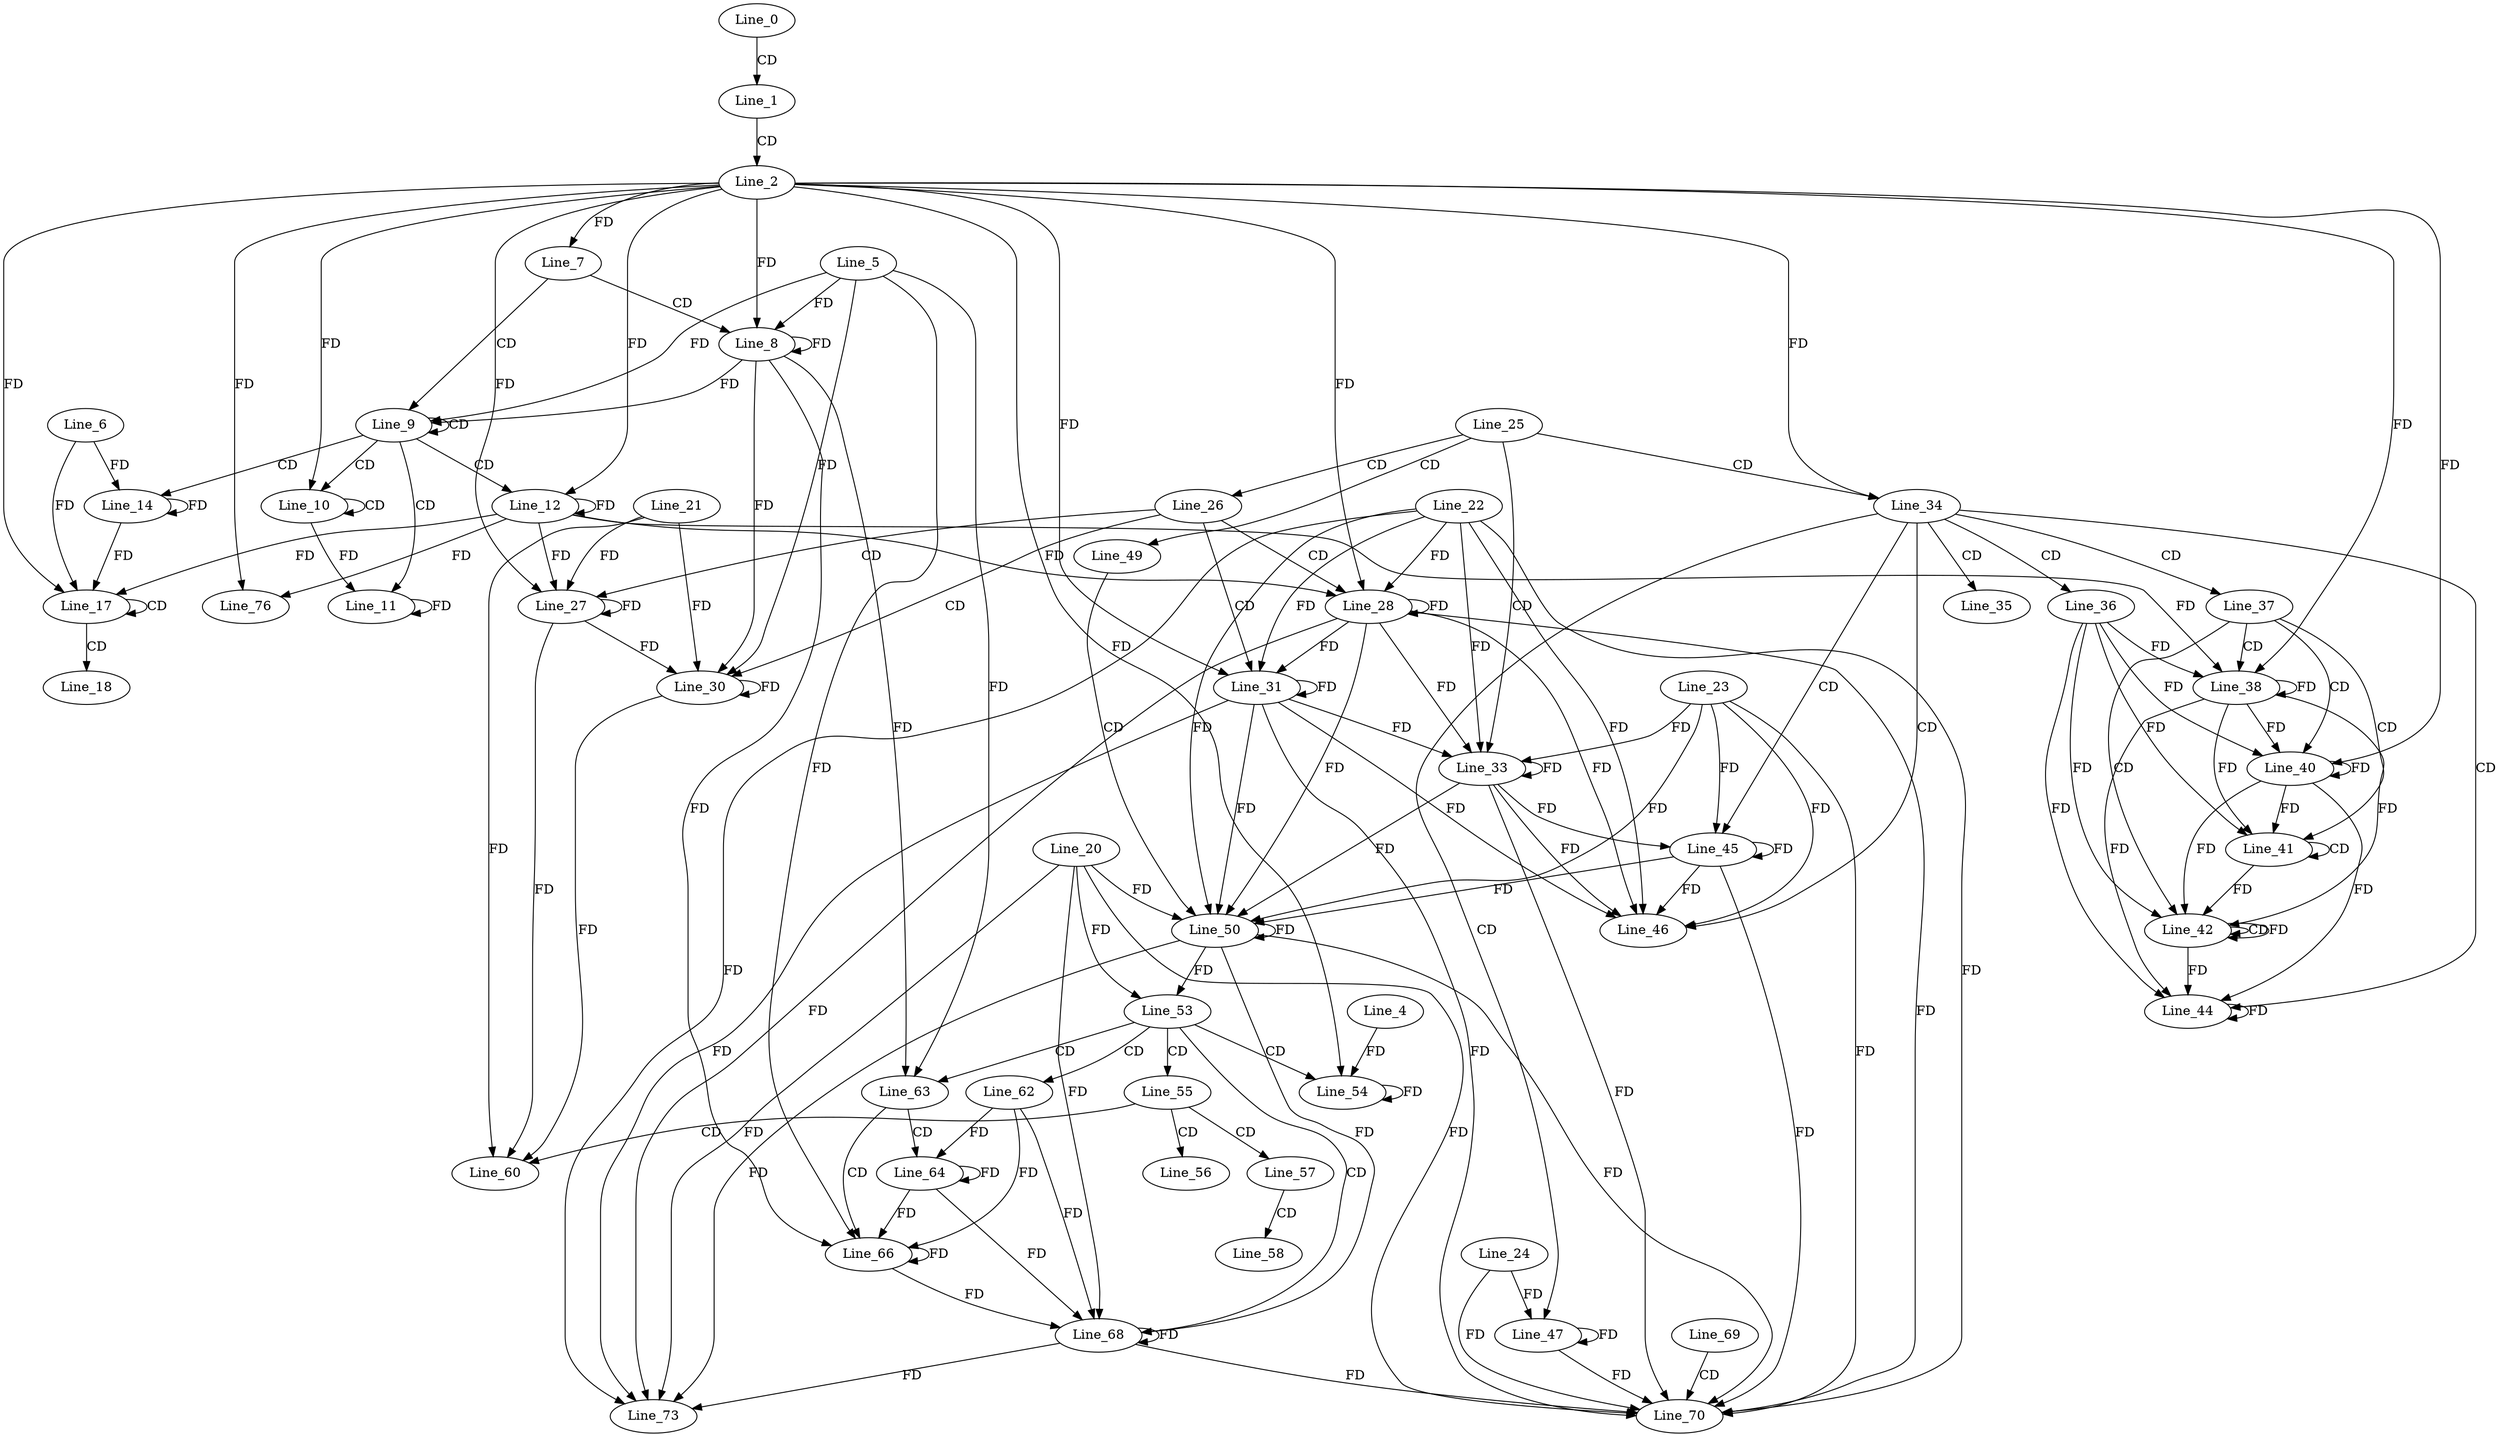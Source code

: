 digraph G {
  Line_0;
  Line_1;
  Line_2;
  Line_7;
  Line_8;
  Line_5;
  Line_8;
  Line_9;
  Line_9;
  Line_9;
  Line_10;
  Line_10;
  Line_11;
  Line_11;
  Line_12;
  Line_14;
  Line_6;
  Line_17;
  Line_17;
  Line_17;
  Line_18;
  Line_25;
  Line_26;
  Line_27;
  Line_21;
  Line_27;
  Line_28;
  Line_22;
  Line_28;
  Line_30;
  Line_30;
  Line_31;
  Line_31;
  Line_33;
  Line_23;
  Line_33;
  Line_34;
  Line_35;
  Line_36;
  Line_37;
  Line_38;
  Line_38;
  Line_40;
  Line_40;
  Line_41;
  Line_41;
  Line_42;
  Line_42;
  Line_42;
  Line_44;
  Line_44;
  Line_44;
  Line_45;
  Line_46;
  Line_47;
  Line_24;
  Line_49;
  Line_50;
  Line_20;
  Line_50;
  Line_53;
  Line_54;
  Line_4;
  Line_55;
  Line_56;
  Line_57;
  Line_58;
  Line_60;
  Line_62;
  Line_63;
  Line_64;
  Line_66;
  Line_66;
  Line_68;
  Line_68;
  Line_69;
  Line_70;
  Line_73;
  Line_76;
  Line_76;
  Line_0 -> Line_1 [ label="CD" ];
  Line_1 -> Line_2 [ label="CD" ];
  Line_2 -> Line_7 [ label="FD" ];
  Line_7 -> Line_8 [ label="CD" ];
  Line_5 -> Line_8 [ label="FD" ];
  Line_8 -> Line_8 [ label="FD" ];
  Line_2 -> Line_8 [ label="FD" ];
  Line_7 -> Line_9 [ label="CD" ];
  Line_9 -> Line_9 [ label="CD" ];
  Line_5 -> Line_9 [ label="FD" ];
  Line_8 -> Line_9 [ label="FD" ];
  Line_9 -> Line_10 [ label="CD" ];
  Line_10 -> Line_10 [ label="CD" ];
  Line_2 -> Line_10 [ label="FD" ];
  Line_9 -> Line_11 [ label="CD" ];
  Line_10 -> Line_11 [ label="FD" ];
  Line_11 -> Line_11 [ label="FD" ];
  Line_9 -> Line_12 [ label="CD" ];
  Line_2 -> Line_12 [ label="FD" ];
  Line_12 -> Line_12 [ label="FD" ];
  Line_9 -> Line_14 [ label="CD" ];
  Line_6 -> Line_14 [ label="FD" ];
  Line_14 -> Line_14 [ label="FD" ];
  Line_6 -> Line_17 [ label="FD" ];
  Line_14 -> Line_17 [ label="FD" ];
  Line_17 -> Line_17 [ label="CD" ];
  Line_2 -> Line_17 [ label="FD" ];
  Line_12 -> Line_17 [ label="FD" ];
  Line_17 -> Line_18 [ label="CD" ];
  Line_25 -> Line_26 [ label="CD" ];
  Line_26 -> Line_27 [ label="CD" ];
  Line_21 -> Line_27 [ label="FD" ];
  Line_27 -> Line_27 [ label="FD" ];
  Line_2 -> Line_27 [ label="FD" ];
  Line_12 -> Line_27 [ label="FD" ];
  Line_26 -> Line_28 [ label="CD" ];
  Line_22 -> Line_28 [ label="FD" ];
  Line_28 -> Line_28 [ label="FD" ];
  Line_2 -> Line_28 [ label="FD" ];
  Line_12 -> Line_28 [ label="FD" ];
  Line_26 -> Line_30 [ label="CD" ];
  Line_21 -> Line_30 [ label="FD" ];
  Line_27 -> Line_30 [ label="FD" ];
  Line_30 -> Line_30 [ label="FD" ];
  Line_5 -> Line_30 [ label="FD" ];
  Line_8 -> Line_30 [ label="FD" ];
  Line_26 -> Line_31 [ label="CD" ];
  Line_22 -> Line_31 [ label="FD" ];
  Line_28 -> Line_31 [ label="FD" ];
  Line_31 -> Line_31 [ label="FD" ];
  Line_2 -> Line_31 [ label="FD" ];
  Line_25 -> Line_33 [ label="CD" ];
  Line_23 -> Line_33 [ label="FD" ];
  Line_33 -> Line_33 [ label="FD" ];
  Line_22 -> Line_33 [ label="FD" ];
  Line_28 -> Line_33 [ label="FD" ];
  Line_31 -> Line_33 [ label="FD" ];
  Line_25 -> Line_34 [ label="CD" ];
  Line_2 -> Line_34 [ label="FD" ];
  Line_34 -> Line_35 [ label="CD" ];
  Line_34 -> Line_36 [ label="CD" ];
  Line_34 -> Line_37 [ label="CD" ];
  Line_37 -> Line_38 [ label="CD" ];
  Line_36 -> Line_38 [ label="FD" ];
  Line_38 -> Line_38 [ label="FD" ];
  Line_2 -> Line_38 [ label="FD" ];
  Line_12 -> Line_38 [ label="FD" ];
  Line_37 -> Line_40 [ label="CD" ];
  Line_36 -> Line_40 [ label="FD" ];
  Line_38 -> Line_40 [ label="FD" ];
  Line_40 -> Line_40 [ label="FD" ];
  Line_2 -> Line_40 [ label="FD" ];
  Line_37 -> Line_41 [ label="CD" ];
  Line_41 -> Line_41 [ label="CD" ];
  Line_36 -> Line_41 [ label="FD" ];
  Line_38 -> Line_41 [ label="FD" ];
  Line_40 -> Line_41 [ label="FD" ];
  Line_37 -> Line_42 [ label="CD" ];
  Line_41 -> Line_42 [ label="FD" ];
  Line_42 -> Line_42 [ label="CD" ];
  Line_36 -> Line_42 [ label="FD" ];
  Line_38 -> Line_42 [ label="FD" ];
  Line_40 -> Line_42 [ label="FD" ];
  Line_42 -> Line_42 [ label="FD" ];
  Line_34 -> Line_44 [ label="CD" ];
  Line_36 -> Line_44 [ label="FD" ];
  Line_38 -> Line_44 [ label="FD" ];
  Line_40 -> Line_44 [ label="FD" ];
  Line_42 -> Line_44 [ label="FD" ];
  Line_44 -> Line_44 [ label="FD" ];
  Line_34 -> Line_45 [ label="CD" ];
  Line_23 -> Line_45 [ label="FD" ];
  Line_33 -> Line_45 [ label="FD" ];
  Line_45 -> Line_45 [ label="FD" ];
  Line_34 -> Line_46 [ label="CD" ];
  Line_22 -> Line_46 [ label="FD" ];
  Line_28 -> Line_46 [ label="FD" ];
  Line_31 -> Line_46 [ label="FD" ];
  Line_23 -> Line_46 [ label="FD" ];
  Line_33 -> Line_46 [ label="FD" ];
  Line_45 -> Line_46 [ label="FD" ];
  Line_34 -> Line_47 [ label="CD" ];
  Line_24 -> Line_47 [ label="FD" ];
  Line_47 -> Line_47 [ label="FD" ];
  Line_25 -> Line_49 [ label="CD" ];
  Line_49 -> Line_50 [ label="CD" ];
  Line_20 -> Line_50 [ label="FD" ];
  Line_50 -> Line_50 [ label="FD" ];
  Line_23 -> Line_50 [ label="FD" ];
  Line_33 -> Line_50 [ label="FD" ];
  Line_45 -> Line_50 [ label="FD" ];
  Line_22 -> Line_50 [ label="FD" ];
  Line_28 -> Line_50 [ label="FD" ];
  Line_31 -> Line_50 [ label="FD" ];
  Line_20 -> Line_53 [ label="FD" ];
  Line_50 -> Line_53 [ label="FD" ];
  Line_53 -> Line_54 [ label="CD" ];
  Line_4 -> Line_54 [ label="FD" ];
  Line_54 -> Line_54 [ label="FD" ];
  Line_2 -> Line_54 [ label="FD" ];
  Line_53 -> Line_55 [ label="CD" ];
  Line_55 -> Line_56 [ label="CD" ];
  Line_55 -> Line_57 [ label="CD" ];
  Line_57 -> Line_58 [ label="CD" ];
  Line_55 -> Line_60 [ label="CD" ];
  Line_21 -> Line_60 [ label="FD" ];
  Line_27 -> Line_60 [ label="FD" ];
  Line_30 -> Line_60 [ label="FD" ];
  Line_53 -> Line_62 [ label="CD" ];
  Line_53 -> Line_63 [ label="CD" ];
  Line_5 -> Line_63 [ label="FD" ];
  Line_8 -> Line_63 [ label="FD" ];
  Line_63 -> Line_64 [ label="CD" ];
  Line_62 -> Line_64 [ label="FD" ];
  Line_64 -> Line_64 [ label="FD" ];
  Line_63 -> Line_66 [ label="CD" ];
  Line_62 -> Line_66 [ label="FD" ];
  Line_64 -> Line_66 [ label="FD" ];
  Line_66 -> Line_66 [ label="FD" ];
  Line_5 -> Line_66 [ label="FD" ];
  Line_8 -> Line_66 [ label="FD" ];
  Line_53 -> Line_68 [ label="CD" ];
  Line_20 -> Line_68 [ label="FD" ];
  Line_50 -> Line_68 [ label="FD" ];
  Line_68 -> Line_68 [ label="FD" ];
  Line_62 -> Line_68 [ label="FD" ];
  Line_64 -> Line_68 [ label="FD" ];
  Line_66 -> Line_68 [ label="FD" ];
  Line_69 -> Line_70 [ label="CD" ];
  Line_23 -> Line_70 [ label="FD" ];
  Line_33 -> Line_70 [ label="FD" ];
  Line_45 -> Line_70 [ label="FD" ];
  Line_22 -> Line_70 [ label="FD" ];
  Line_28 -> Line_70 [ label="FD" ];
  Line_31 -> Line_70 [ label="FD" ];
  Line_20 -> Line_70 [ label="FD" ];
  Line_50 -> Line_70 [ label="FD" ];
  Line_68 -> Line_70 [ label="FD" ];
  Line_24 -> Line_70 [ label="FD" ];
  Line_47 -> Line_70 [ label="FD" ];
  Line_20 -> Line_73 [ label="FD" ];
  Line_50 -> Line_73 [ label="FD" ];
  Line_68 -> Line_73 [ label="FD" ];
  Line_22 -> Line_73 [ label="FD" ];
  Line_28 -> Line_73 [ label="FD" ];
  Line_31 -> Line_73 [ label="FD" ];
  Line_2 -> Line_76 [ label="FD" ];
  Line_12 -> Line_76 [ label="FD" ];
}
